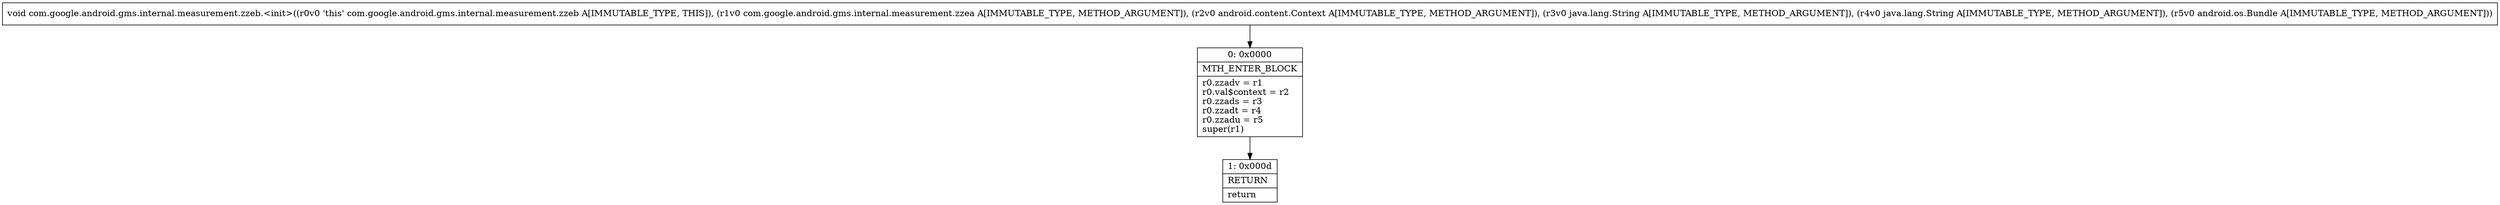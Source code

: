 digraph "CFG forcom.google.android.gms.internal.measurement.zzeb.\<init\>(Lcom\/google\/android\/gms\/internal\/measurement\/zzea;Landroid\/content\/Context;Ljava\/lang\/String;Ljava\/lang\/String;Landroid\/os\/Bundle;)V" {
Node_0 [shape=record,label="{0\:\ 0x0000|MTH_ENTER_BLOCK\l|r0.zzadv = r1\lr0.val$context = r2\lr0.zzads = r3\lr0.zzadt = r4\lr0.zzadu = r5\lsuper(r1)\l}"];
Node_1 [shape=record,label="{1\:\ 0x000d|RETURN\l|return\l}"];
MethodNode[shape=record,label="{void com.google.android.gms.internal.measurement.zzeb.\<init\>((r0v0 'this' com.google.android.gms.internal.measurement.zzeb A[IMMUTABLE_TYPE, THIS]), (r1v0 com.google.android.gms.internal.measurement.zzea A[IMMUTABLE_TYPE, METHOD_ARGUMENT]), (r2v0 android.content.Context A[IMMUTABLE_TYPE, METHOD_ARGUMENT]), (r3v0 java.lang.String A[IMMUTABLE_TYPE, METHOD_ARGUMENT]), (r4v0 java.lang.String A[IMMUTABLE_TYPE, METHOD_ARGUMENT]), (r5v0 android.os.Bundle A[IMMUTABLE_TYPE, METHOD_ARGUMENT])) }"];
MethodNode -> Node_0;
Node_0 -> Node_1;
}

